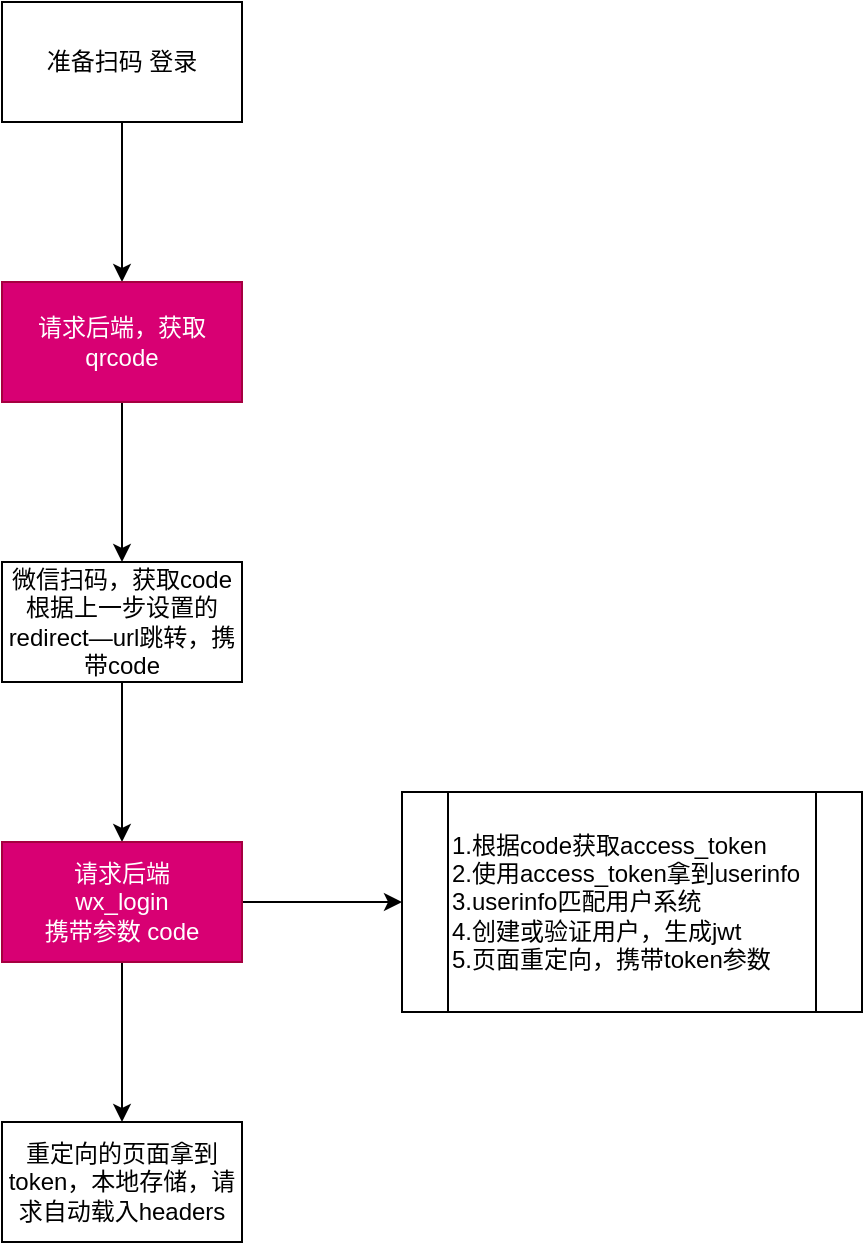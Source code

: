 <mxfile>
    <diagram id="_c4rKkL9RZQMV00QYaZP" name="Page-1">
        <mxGraphModel dx="838" dy="830" grid="1" gridSize="10" guides="1" tooltips="1" connect="1" arrows="1" fold="1" page="1" pageScale="1" pageWidth="827" pageHeight="1169" math="0" shadow="0">
            <root>
                <mxCell id="0"/>
                <mxCell id="1" parent="0"/>
                <mxCell id="4" value="" style="edgeStyle=none;html=1;" edge="1" parent="1" source="2" target="3">
                    <mxGeometry relative="1" as="geometry"/>
                </mxCell>
                <mxCell id="2" value="准备扫码 登录" style="rounded=0;whiteSpace=wrap;html=1;" vertex="1" parent="1">
                    <mxGeometry x="70" y="210" width="120" height="60" as="geometry"/>
                </mxCell>
                <mxCell id="6" value="" style="edgeStyle=none;html=1;" edge="1" parent="1" source="3" target="5">
                    <mxGeometry relative="1" as="geometry"/>
                </mxCell>
                <mxCell id="3" value="请求后端，获取qrcode" style="rounded=0;whiteSpace=wrap;html=1;fillColor=#d80073;fontColor=#ffffff;strokeColor=#A50040;" vertex="1" parent="1">
                    <mxGeometry x="70" y="350" width="120" height="60" as="geometry"/>
                </mxCell>
                <mxCell id="8" value="" style="edgeStyle=none;html=1;" edge="1" parent="1" source="5" target="7">
                    <mxGeometry relative="1" as="geometry"/>
                </mxCell>
                <mxCell id="5" value="微信扫码，获取code&lt;br&gt;根据上一步设置的redirect—url跳转，携带code" style="whiteSpace=wrap;html=1;rounded=0;" vertex="1" parent="1">
                    <mxGeometry x="70" y="490" width="120" height="60" as="geometry"/>
                </mxCell>
                <mxCell id="10" value="" style="edgeStyle=none;html=1;" edge="1" parent="1" source="7" target="9">
                    <mxGeometry relative="1" as="geometry"/>
                </mxCell>
                <mxCell id="12" value="" style="edgeStyle=none;html=1;" edge="1" parent="1" source="7" target="11">
                    <mxGeometry relative="1" as="geometry"/>
                </mxCell>
                <mxCell id="7" value="请求后端&lt;br&gt;wx_login&lt;br&gt;携带参数 code" style="whiteSpace=wrap;html=1;rounded=0;fillColor=#d80073;fontColor=#ffffff;strokeColor=#A50040;" vertex="1" parent="1">
                    <mxGeometry x="70" y="630" width="120" height="60" as="geometry"/>
                </mxCell>
                <mxCell id="9" value="1.根据code获取access_token&lt;br&gt;2.使用access_token拿到userinfo&lt;br&gt;3.userinfo匹配用户系统&lt;br&gt;4.创建或验证用户，生成jwt&lt;br&gt;5.页面重定向，携带token参数" style="shape=process;whiteSpace=wrap;html=1;backgroundOutline=1;rounded=0;align=left;" vertex="1" parent="1">
                    <mxGeometry x="270" y="605" width="230" height="110" as="geometry"/>
                </mxCell>
                <mxCell id="11" value="重定向的页面拿到token，本地存储，请求自动载入headers" style="whiteSpace=wrap;html=1;rounded=0;" vertex="1" parent="1">
                    <mxGeometry x="70" y="770" width="120" height="60" as="geometry"/>
                </mxCell>
            </root>
        </mxGraphModel>
    </diagram>
</mxfile>
